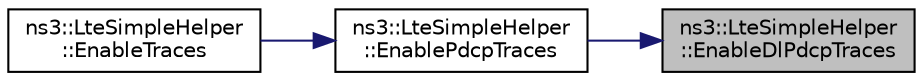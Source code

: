 digraph "ns3::LteSimpleHelper::EnableDlPdcpTraces"
{
 // LATEX_PDF_SIZE
  edge [fontname="Helvetica",fontsize="10",labelfontname="Helvetica",labelfontsize="10"];
  node [fontname="Helvetica",fontsize="10",shape=record];
  rankdir="RL";
  Node1 [label="ns3::LteSimpleHelper\l::EnableDlPdcpTraces",height=0.2,width=0.4,color="black", fillcolor="grey75", style="filled", fontcolor="black",tooltip="Enable trace sinks for DL PDCP layer."];
  Node1 -> Node2 [dir="back",color="midnightblue",fontsize="10",style="solid",fontname="Helvetica"];
  Node2 [label="ns3::LteSimpleHelper\l::EnablePdcpTraces",height=0.2,width=0.4,color="black", fillcolor="white", style="filled",URL="$classns3_1_1_lte_simple_helper.html#af104a1aed2953aa4f8fce9725aaf8ee8",tooltip="Enable trace sinks for PDCP layer."];
  Node2 -> Node3 [dir="back",color="midnightblue",fontsize="10",style="solid",fontname="Helvetica"];
  Node3 [label="ns3::LteSimpleHelper\l::EnableTraces",height=0.2,width=0.4,color="black", fillcolor="white", style="filled",URL="$classns3_1_1_lte_simple_helper.html#aefb533d3e1c41ba9c4529de59c5c7d4e",tooltip="Enables trace sinks for MAC, RLC and PDCP."];
}

